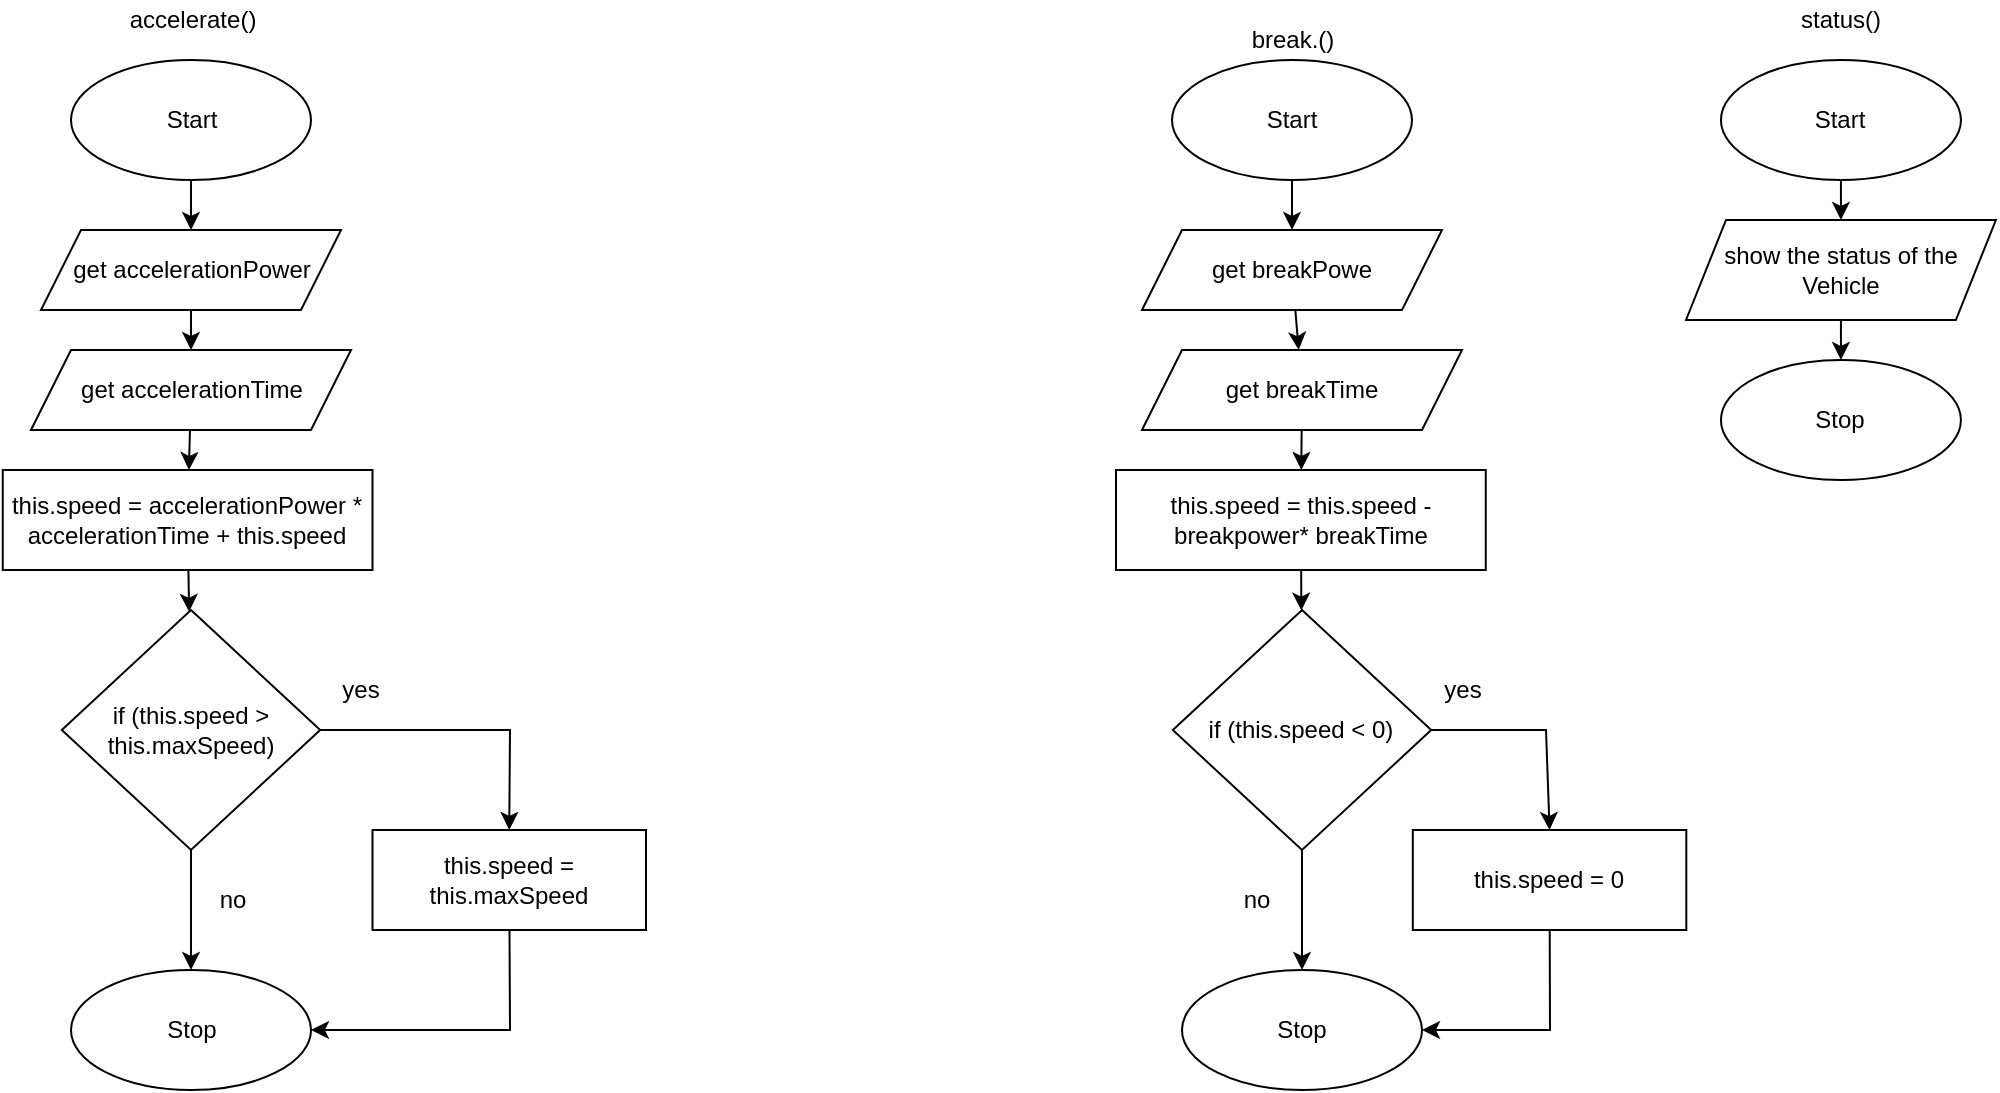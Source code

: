 <mxfile>
    <diagram id="bVoswQC8T6PlKmy4Bn8u" name="Page-1">
        <mxGraphModel dx="1790" dy="1153" grid="1" gridSize="10" guides="1" tooltips="1" connect="1" arrows="1" fold="1" page="1" pageScale="1" pageWidth="827" pageHeight="1169" math="0" shadow="0">
            <root>
                <mxCell id="0"/>
                <mxCell id="1" parent="0"/>
                <mxCell id="414" value="" style="edgeStyle=none;html=1;" parent="1" source="415" target="417" edge="1">
                    <mxGeometry relative="1" as="geometry"/>
                </mxCell>
                <mxCell id="415" value="Start" style="ellipse;whiteSpace=wrap;html=1;" parent="1" vertex="1">
                    <mxGeometry x="1407.47" y="1015" width="120" height="60" as="geometry"/>
                </mxCell>
                <mxCell id="416" value="" style="edgeStyle=none;html=1;" parent="1" source="417" target="418" edge="1">
                    <mxGeometry relative="1" as="geometry"/>
                </mxCell>
                <mxCell id="417" value="show the status of the Vehicle" style="shape=parallelogram;perimeter=parallelogramPerimeter;whiteSpace=wrap;html=1;fixedSize=1;" parent="1" vertex="1">
                    <mxGeometry x="1390" y="1095" width="154.94" height="50" as="geometry"/>
                </mxCell>
                <mxCell id="418" value="Stop" style="ellipse;whiteSpace=wrap;html=1;" parent="1" vertex="1">
                    <mxGeometry x="1407.47" y="1165" width="120" height="60" as="geometry"/>
                </mxCell>
                <mxCell id="419" value="status()" style="text;html=1;align=center;verticalAlign=middle;resizable=0;points=[];autosize=1;strokeColor=none;fillColor=none;" parent="1" vertex="1">
                    <mxGeometry x="1437.47" y="985" width="60" height="20" as="geometry"/>
                </mxCell>
                <mxCell id="422" value="" style="edgeStyle=none;html=1;" parent="1" source="423" target="425" edge="1">
                    <mxGeometry relative="1" as="geometry"/>
                </mxCell>
                <mxCell id="423" value="Start" style="ellipse;whiteSpace=wrap;html=1;" parent="1" vertex="1">
                    <mxGeometry x="582.5" y="1015" width="120" height="60" as="geometry"/>
                </mxCell>
                <mxCell id="504" value="" style="edgeStyle=none;html=1;" parent="1" source="425" target="502" edge="1">
                    <mxGeometry relative="1" as="geometry"/>
                </mxCell>
                <mxCell id="425" value="get accelerationPower" style="shape=parallelogram;perimeter=parallelogramPerimeter;whiteSpace=wrap;html=1;fixedSize=1;" parent="1" vertex="1">
                    <mxGeometry x="567.5" y="1100" width="150" height="40" as="geometry"/>
                </mxCell>
                <mxCell id="426" value="Stop" style="ellipse;whiteSpace=wrap;html=1;" parent="1" vertex="1">
                    <mxGeometry x="582.5" y="1470" width="120" height="60" as="geometry"/>
                </mxCell>
                <mxCell id="427" value="accelerate()" style="text;html=1;align=center;verticalAlign=middle;resizable=0;points=[];autosize=1;strokeColor=none;fillColor=none;" parent="1" vertex="1">
                    <mxGeometry x="602.5" y="985" width="80" height="20" as="geometry"/>
                </mxCell>
                <mxCell id="513" value="" style="edgeStyle=none;html=1;" parent="1" source="430" target="510" edge="1">
                    <mxGeometry relative="1" as="geometry"/>
                </mxCell>
                <mxCell id="430" value="Start" style="ellipse;whiteSpace=wrap;html=1;" parent="1" vertex="1">
                    <mxGeometry x="1133" y="1015" width="120" height="60" as="geometry"/>
                </mxCell>
                <mxCell id="433" value="Stop" style="ellipse;whiteSpace=wrap;html=1;" parent="1" vertex="1">
                    <mxGeometry x="1138" y="1470" width="120" height="60" as="geometry"/>
                </mxCell>
                <mxCell id="434" value="break.()" style="text;html=1;align=center;verticalAlign=middle;resizable=0;points=[];autosize=1;strokeColor=none;fillColor=none;" parent="1" vertex="1">
                    <mxGeometry x="1163" y="995" width="60" height="20" as="geometry"/>
                </mxCell>
                <mxCell id="506" value="" style="edgeStyle=none;html=1;" parent="1" source="502" target="505" edge="1">
                    <mxGeometry relative="1" as="geometry"/>
                </mxCell>
                <mxCell id="502" value="get accelerationTime" style="shape=parallelogram;perimeter=parallelogramPerimeter;whiteSpace=wrap;html=1;fixedSize=1;" parent="1" vertex="1">
                    <mxGeometry x="562.5" y="1160" width="160" height="40" as="geometry"/>
                </mxCell>
                <mxCell id="519" value="" style="edgeStyle=none;html=1;" parent="1" source="505" target="518" edge="1">
                    <mxGeometry relative="1" as="geometry"/>
                </mxCell>
                <mxCell id="505" value="this.speed = accelerationPower * accelerationTime + this.speed" style="whiteSpace=wrap;html=1;" parent="1" vertex="1">
                    <mxGeometry x="548.37" y="1220" width="184.88" height="50" as="geometry"/>
                </mxCell>
                <mxCell id="514" value="" style="edgeStyle=none;html=1;" parent="1" source="510" target="512" edge="1">
                    <mxGeometry relative="1" as="geometry"/>
                </mxCell>
                <mxCell id="510" value="get breakPowe" style="shape=parallelogram;perimeter=parallelogramPerimeter;whiteSpace=wrap;html=1;fixedSize=1;" parent="1" vertex="1">
                    <mxGeometry x="1118" y="1100" width="150" height="40" as="geometry"/>
                </mxCell>
                <mxCell id="517" value="" style="edgeStyle=none;html=1;" parent="1" source="512" target="516" edge="1">
                    <mxGeometry relative="1" as="geometry"/>
                </mxCell>
                <mxCell id="512" value="get breakTime" style="shape=parallelogram;perimeter=parallelogramPerimeter;whiteSpace=wrap;html=1;fixedSize=1;" parent="1" vertex="1">
                    <mxGeometry x="1118" y="1160" width="160" height="40" as="geometry"/>
                </mxCell>
                <mxCell id="527" value="" style="edgeStyle=none;rounded=0;html=1;" parent="1" source="516" target="526" edge="1">
                    <mxGeometry relative="1" as="geometry"/>
                </mxCell>
                <mxCell id="516" value="this.speed = this.speed - breakpower* breakTime" style="whiteSpace=wrap;html=1;" parent="1" vertex="1">
                    <mxGeometry x="1105.0" y="1220" width="184.88" height="50" as="geometry"/>
                </mxCell>
                <mxCell id="521" style="edgeStyle=none;html=1;entryX=0.5;entryY=0;entryDx=0;entryDy=0;" parent="1" source="518" target="426" edge="1">
                    <mxGeometry relative="1" as="geometry"/>
                </mxCell>
                <mxCell id="522" style="edgeStyle=none;html=1;entryX=0.5;entryY=0;entryDx=0;entryDy=0;rounded=0;" parent="1" source="518" target="520" edge="1">
                    <mxGeometry relative="1" as="geometry">
                        <Array as="points">
                            <mxPoint x="802" y="1350"/>
                        </Array>
                    </mxGeometry>
                </mxCell>
                <mxCell id="518" value="if (this.speed &amp;gt; this.maxSpeed)" style="rhombus;whiteSpace=wrap;html=1;" parent="1" vertex="1">
                    <mxGeometry x="577.9" y="1290" width="129.19" height="120" as="geometry"/>
                </mxCell>
                <mxCell id="523" style="edgeStyle=none;html=1;entryX=1;entryY=0.5;entryDx=0;entryDy=0;rounded=0;" parent="1" source="520" target="426" edge="1">
                    <mxGeometry relative="1" as="geometry">
                        <Array as="points">
                            <mxPoint x="802" y="1500"/>
                        </Array>
                    </mxGeometry>
                </mxCell>
                <mxCell id="520" value="this.speed = this.maxSpeed" style="whiteSpace=wrap;html=1;" parent="1" vertex="1">
                    <mxGeometry x="733.25" y="1400" width="136.75" height="50" as="geometry"/>
                </mxCell>
                <mxCell id="524" value="yes" style="text;html=1;align=center;verticalAlign=middle;resizable=0;points=[];autosize=1;strokeColor=none;fillColor=none;" parent="1" vertex="1">
                    <mxGeometry x="712.09" y="1320" width="30" height="20" as="geometry"/>
                </mxCell>
                <mxCell id="525" value="no" style="text;html=1;align=center;verticalAlign=middle;resizable=0;points=[];autosize=1;strokeColor=none;fillColor=none;" parent="1" vertex="1">
                    <mxGeometry x="647.5" y="1425" width="30" height="20" as="geometry"/>
                </mxCell>
                <mxCell id="529" style="edgeStyle=none;rounded=0;html=1;entryX=0.5;entryY=0;entryDx=0;entryDy=0;" parent="1" source="526" target="528" edge="1">
                    <mxGeometry relative="1" as="geometry">
                        <Array as="points">
                            <mxPoint x="1320" y="1350"/>
                        </Array>
                    </mxGeometry>
                </mxCell>
                <mxCell id="531" value="" style="edgeStyle=none;rounded=0;html=1;" parent="1" source="526" target="433" edge="1">
                    <mxGeometry relative="1" as="geometry"/>
                </mxCell>
                <mxCell id="526" value="if (this.speed &amp;lt; 0)" style="rhombus;whiteSpace=wrap;html=1;" parent="1" vertex="1">
                    <mxGeometry x="1133.41" y="1290" width="129.19" height="120" as="geometry"/>
                </mxCell>
                <mxCell id="530" style="edgeStyle=none;rounded=0;html=1;entryX=1;entryY=0.5;entryDx=0;entryDy=0;" parent="1" source="528" target="433" edge="1">
                    <mxGeometry relative="1" as="geometry">
                        <Array as="points">
                            <mxPoint x="1322" y="1500"/>
                        </Array>
                    </mxGeometry>
                </mxCell>
                <mxCell id="528" value="this.speed = 0" style="whiteSpace=wrap;html=1;" parent="1" vertex="1">
                    <mxGeometry x="1253.41" y="1400" width="136.75" height="50" as="geometry"/>
                </mxCell>
                <mxCell id="532" value="yes" style="text;html=1;align=center;verticalAlign=middle;resizable=0;points=[];autosize=1;strokeColor=none;fillColor=none;" parent="1" vertex="1">
                    <mxGeometry x="1262.6" y="1320" width="30" height="20" as="geometry"/>
                </mxCell>
                <mxCell id="535" value="no" style="text;html=1;align=center;verticalAlign=middle;resizable=0;points=[];autosize=1;strokeColor=none;fillColor=none;" parent="1" vertex="1">
                    <mxGeometry x="1160" y="1425" width="30" height="20" as="geometry"/>
                </mxCell>
            </root>
        </mxGraphModel>
    </diagram>
</mxfile>